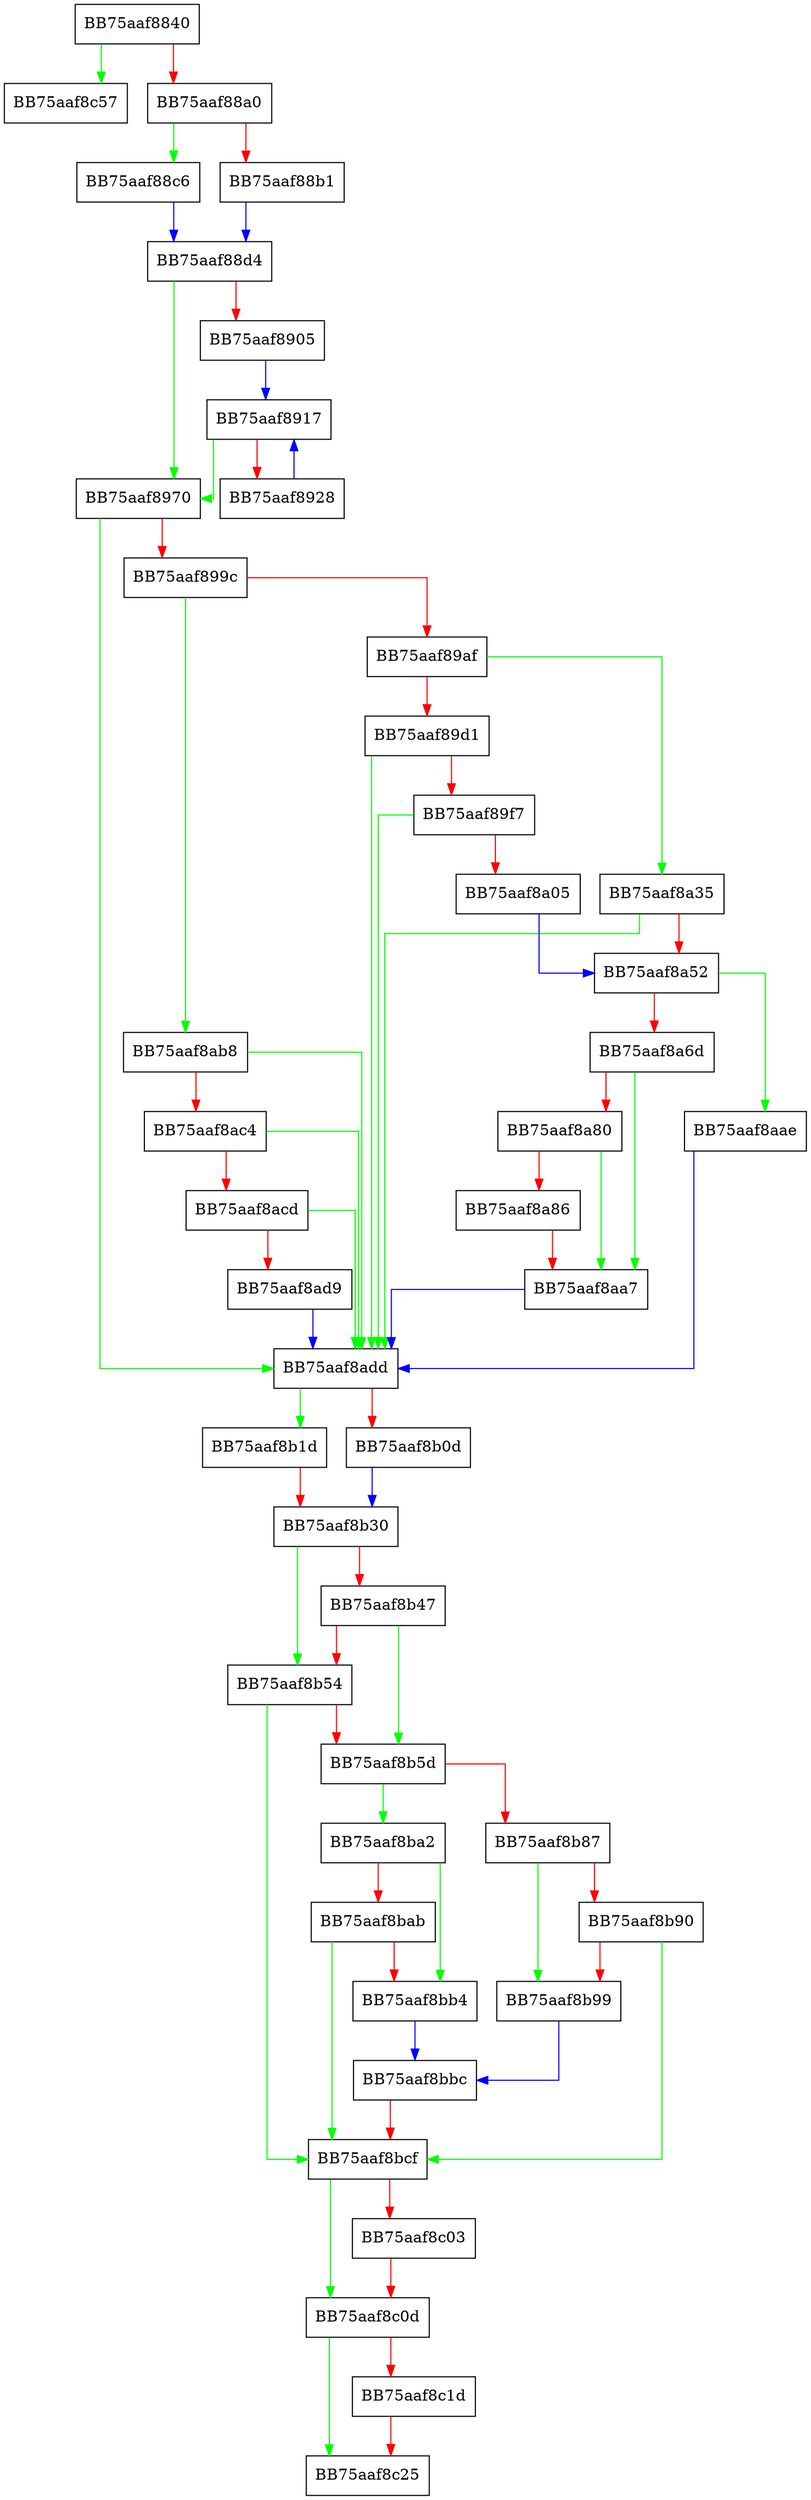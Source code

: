 digraph mp_lua_api_SR_ReportLowfi {
  node [shape="box"];
  graph [splines=ortho];
  BB75aaf8840 -> BB75aaf8c57 [color="green"];
  BB75aaf8840 -> BB75aaf88a0 [color="red"];
  BB75aaf88a0 -> BB75aaf88c6 [color="green"];
  BB75aaf88a0 -> BB75aaf88b1 [color="red"];
  BB75aaf88b1 -> BB75aaf88d4 [color="blue"];
  BB75aaf88c6 -> BB75aaf88d4 [color="blue"];
  BB75aaf88d4 -> BB75aaf8970 [color="green"];
  BB75aaf88d4 -> BB75aaf8905 [color="red"];
  BB75aaf8905 -> BB75aaf8917 [color="blue"];
  BB75aaf8917 -> BB75aaf8970 [color="green"];
  BB75aaf8917 -> BB75aaf8928 [color="red"];
  BB75aaf8928 -> BB75aaf8917 [color="blue"];
  BB75aaf8970 -> BB75aaf8add [color="green"];
  BB75aaf8970 -> BB75aaf899c [color="red"];
  BB75aaf899c -> BB75aaf8ab8 [color="green"];
  BB75aaf899c -> BB75aaf89af [color="red"];
  BB75aaf89af -> BB75aaf8a35 [color="green"];
  BB75aaf89af -> BB75aaf89d1 [color="red"];
  BB75aaf89d1 -> BB75aaf8add [color="green"];
  BB75aaf89d1 -> BB75aaf89f7 [color="red"];
  BB75aaf89f7 -> BB75aaf8add [color="green"];
  BB75aaf89f7 -> BB75aaf8a05 [color="red"];
  BB75aaf8a05 -> BB75aaf8a52 [color="blue"];
  BB75aaf8a35 -> BB75aaf8add [color="green"];
  BB75aaf8a35 -> BB75aaf8a52 [color="red"];
  BB75aaf8a52 -> BB75aaf8aae [color="green"];
  BB75aaf8a52 -> BB75aaf8a6d [color="red"];
  BB75aaf8a6d -> BB75aaf8aa7 [color="green"];
  BB75aaf8a6d -> BB75aaf8a80 [color="red"];
  BB75aaf8a80 -> BB75aaf8aa7 [color="green"];
  BB75aaf8a80 -> BB75aaf8a86 [color="red"];
  BB75aaf8a86 -> BB75aaf8aa7 [color="red"];
  BB75aaf8aa7 -> BB75aaf8add [color="blue"];
  BB75aaf8aae -> BB75aaf8add [color="blue"];
  BB75aaf8ab8 -> BB75aaf8add [color="green"];
  BB75aaf8ab8 -> BB75aaf8ac4 [color="red"];
  BB75aaf8ac4 -> BB75aaf8add [color="green"];
  BB75aaf8ac4 -> BB75aaf8acd [color="red"];
  BB75aaf8acd -> BB75aaf8add [color="green"];
  BB75aaf8acd -> BB75aaf8ad9 [color="red"];
  BB75aaf8ad9 -> BB75aaf8add [color="blue"];
  BB75aaf8add -> BB75aaf8b1d [color="green"];
  BB75aaf8add -> BB75aaf8b0d [color="red"];
  BB75aaf8b0d -> BB75aaf8b30 [color="blue"];
  BB75aaf8b1d -> BB75aaf8b30 [color="red"];
  BB75aaf8b30 -> BB75aaf8b54 [color="green"];
  BB75aaf8b30 -> BB75aaf8b47 [color="red"];
  BB75aaf8b47 -> BB75aaf8b5d [color="green"];
  BB75aaf8b47 -> BB75aaf8b54 [color="red"];
  BB75aaf8b54 -> BB75aaf8bcf [color="green"];
  BB75aaf8b54 -> BB75aaf8b5d [color="red"];
  BB75aaf8b5d -> BB75aaf8ba2 [color="green"];
  BB75aaf8b5d -> BB75aaf8b87 [color="red"];
  BB75aaf8b87 -> BB75aaf8b99 [color="green"];
  BB75aaf8b87 -> BB75aaf8b90 [color="red"];
  BB75aaf8b90 -> BB75aaf8bcf [color="green"];
  BB75aaf8b90 -> BB75aaf8b99 [color="red"];
  BB75aaf8b99 -> BB75aaf8bbc [color="blue"];
  BB75aaf8ba2 -> BB75aaf8bb4 [color="green"];
  BB75aaf8ba2 -> BB75aaf8bab [color="red"];
  BB75aaf8bab -> BB75aaf8bcf [color="green"];
  BB75aaf8bab -> BB75aaf8bb4 [color="red"];
  BB75aaf8bb4 -> BB75aaf8bbc [color="blue"];
  BB75aaf8bbc -> BB75aaf8bcf [color="red"];
  BB75aaf8bcf -> BB75aaf8c0d [color="green"];
  BB75aaf8bcf -> BB75aaf8c03 [color="red"];
  BB75aaf8c03 -> BB75aaf8c0d [color="red"];
  BB75aaf8c0d -> BB75aaf8c25 [color="green"];
  BB75aaf8c0d -> BB75aaf8c1d [color="red"];
  BB75aaf8c1d -> BB75aaf8c25 [color="red"];
}